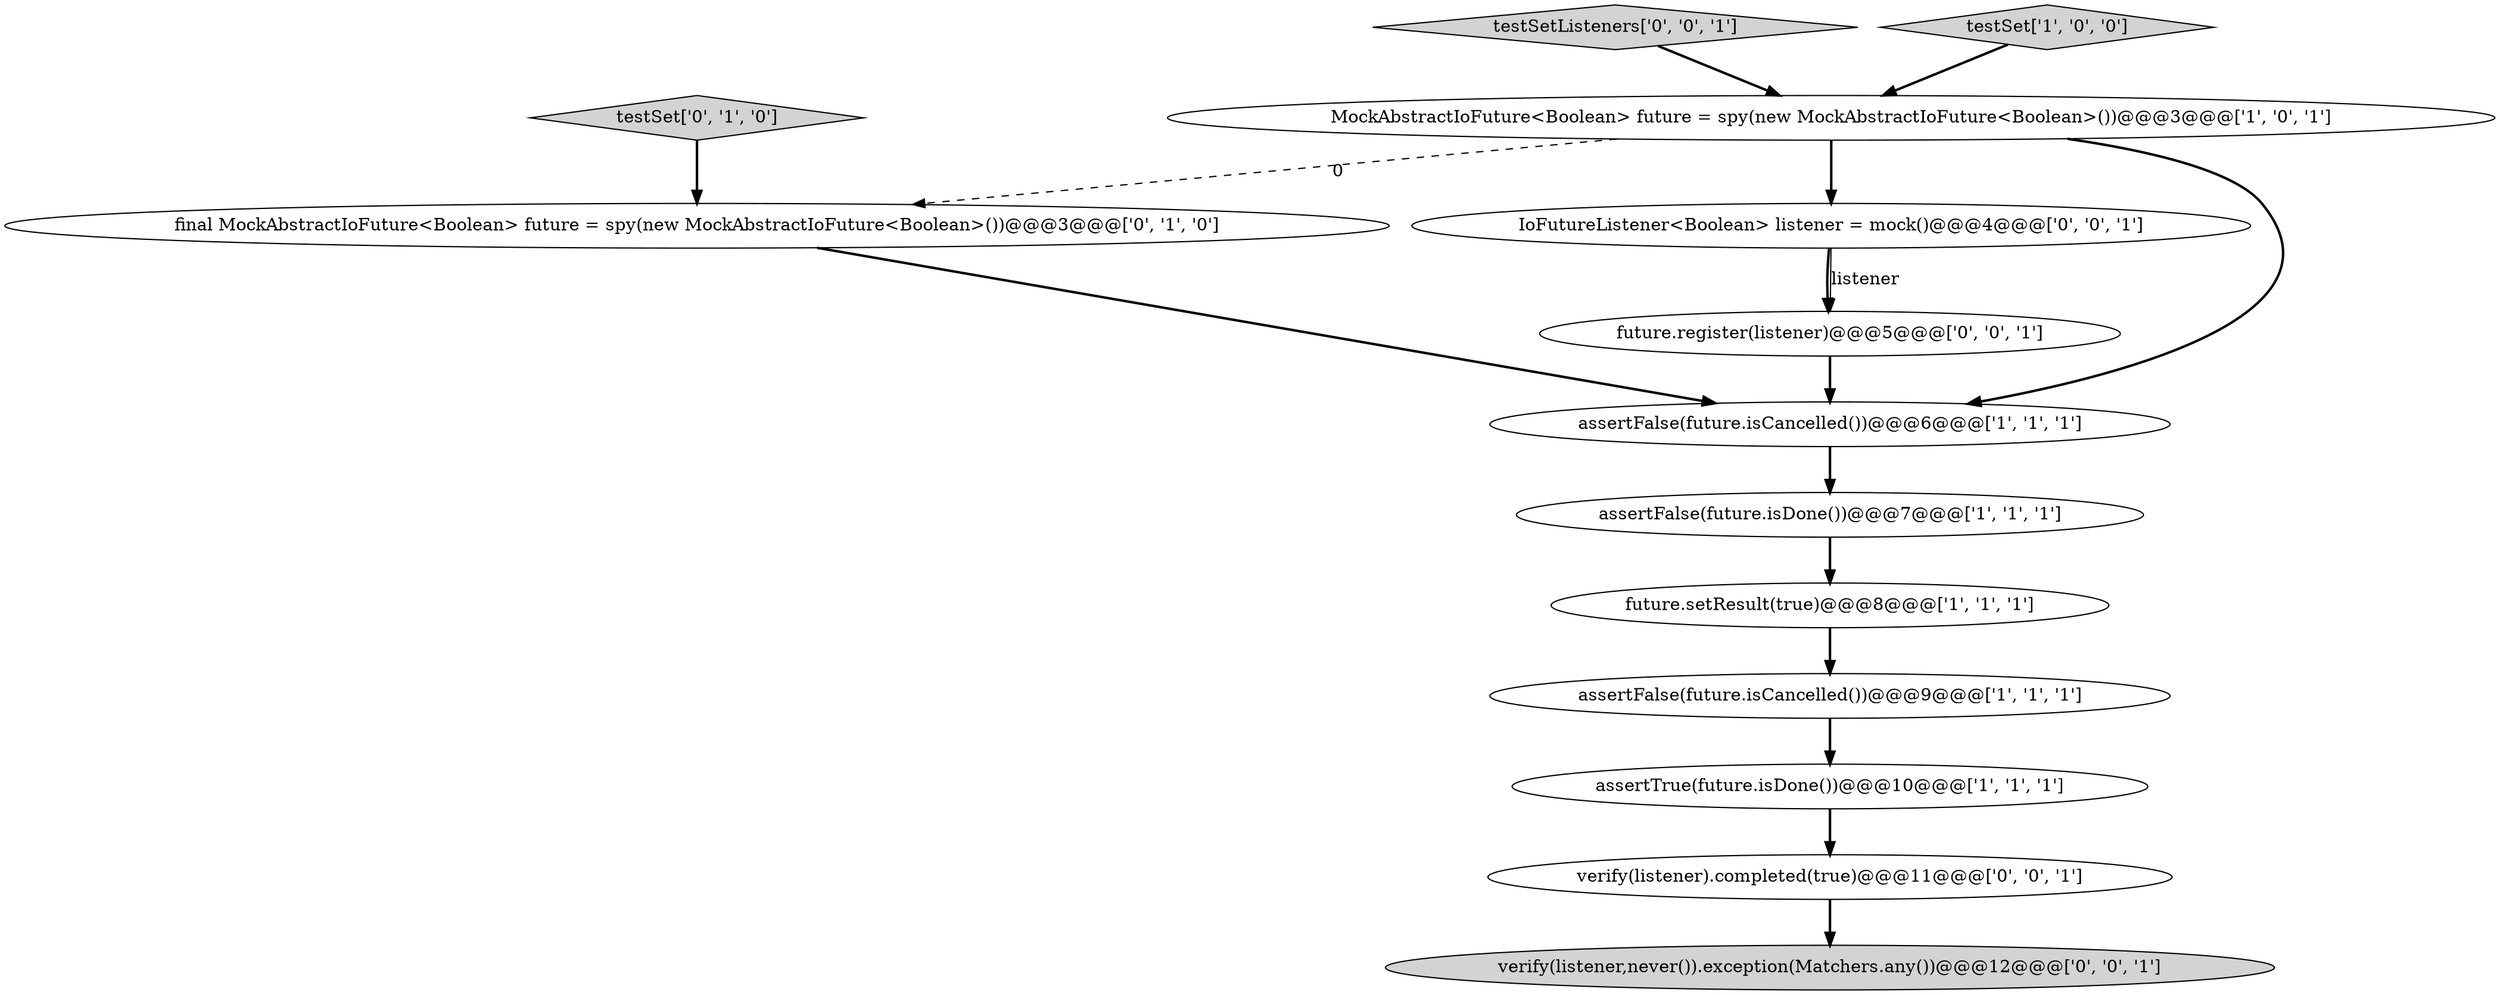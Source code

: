 digraph {
10 [style = filled, label = "future.register(listener)@@@5@@@['0', '0', '1']", fillcolor = white, shape = ellipse image = "AAA0AAABBB3BBB"];
5 [style = filled, label = "MockAbstractIoFuture<Boolean> future = spy(new MockAbstractIoFuture<Boolean>())@@@3@@@['1', '0', '1']", fillcolor = white, shape = ellipse image = "AAA0AAABBB1BBB"];
2 [style = filled, label = "future.setResult(true)@@@8@@@['1', '1', '1']", fillcolor = white, shape = ellipse image = "AAA0AAABBB1BBB"];
0 [style = filled, label = "assertTrue(future.isDone())@@@10@@@['1', '1', '1']", fillcolor = white, shape = ellipse image = "AAA0AAABBB1BBB"];
7 [style = filled, label = "testSet['0', '1', '0']", fillcolor = lightgray, shape = diamond image = "AAA0AAABBB2BBB"];
11 [style = filled, label = "testSetListeners['0', '0', '1']", fillcolor = lightgray, shape = diamond image = "AAA0AAABBB3BBB"];
12 [style = filled, label = "IoFutureListener<Boolean> listener = mock()@@@4@@@['0', '0', '1']", fillcolor = white, shape = ellipse image = "AAA0AAABBB3BBB"];
13 [style = filled, label = "verify(listener).completed(true)@@@11@@@['0', '0', '1']", fillcolor = white, shape = ellipse image = "AAA0AAABBB3BBB"];
8 [style = filled, label = "final MockAbstractIoFuture<Boolean> future = spy(new MockAbstractIoFuture<Boolean>())@@@3@@@['0', '1', '0']", fillcolor = white, shape = ellipse image = "AAA1AAABBB2BBB"];
6 [style = filled, label = "assertFalse(future.isDone())@@@7@@@['1', '1', '1']", fillcolor = white, shape = ellipse image = "AAA0AAABBB1BBB"];
1 [style = filled, label = "assertFalse(future.isCancelled())@@@6@@@['1', '1', '1']", fillcolor = white, shape = ellipse image = "AAA0AAABBB1BBB"];
9 [style = filled, label = "verify(listener,never()).exception(Matchers.any())@@@12@@@['0', '0', '1']", fillcolor = lightgray, shape = ellipse image = "AAA0AAABBB3BBB"];
4 [style = filled, label = "testSet['1', '0', '0']", fillcolor = lightgray, shape = diamond image = "AAA0AAABBB1BBB"];
3 [style = filled, label = "assertFalse(future.isCancelled())@@@9@@@['1', '1', '1']", fillcolor = white, shape = ellipse image = "AAA0AAABBB1BBB"];
4->5 [style = bold, label=""];
10->1 [style = bold, label=""];
12->10 [style = bold, label=""];
5->12 [style = bold, label=""];
8->1 [style = bold, label=""];
5->8 [style = dashed, label="0"];
13->9 [style = bold, label=""];
7->8 [style = bold, label=""];
3->0 [style = bold, label=""];
0->13 [style = bold, label=""];
1->6 [style = bold, label=""];
12->10 [style = solid, label="listener"];
6->2 [style = bold, label=""];
2->3 [style = bold, label=""];
11->5 [style = bold, label=""];
5->1 [style = bold, label=""];
}

